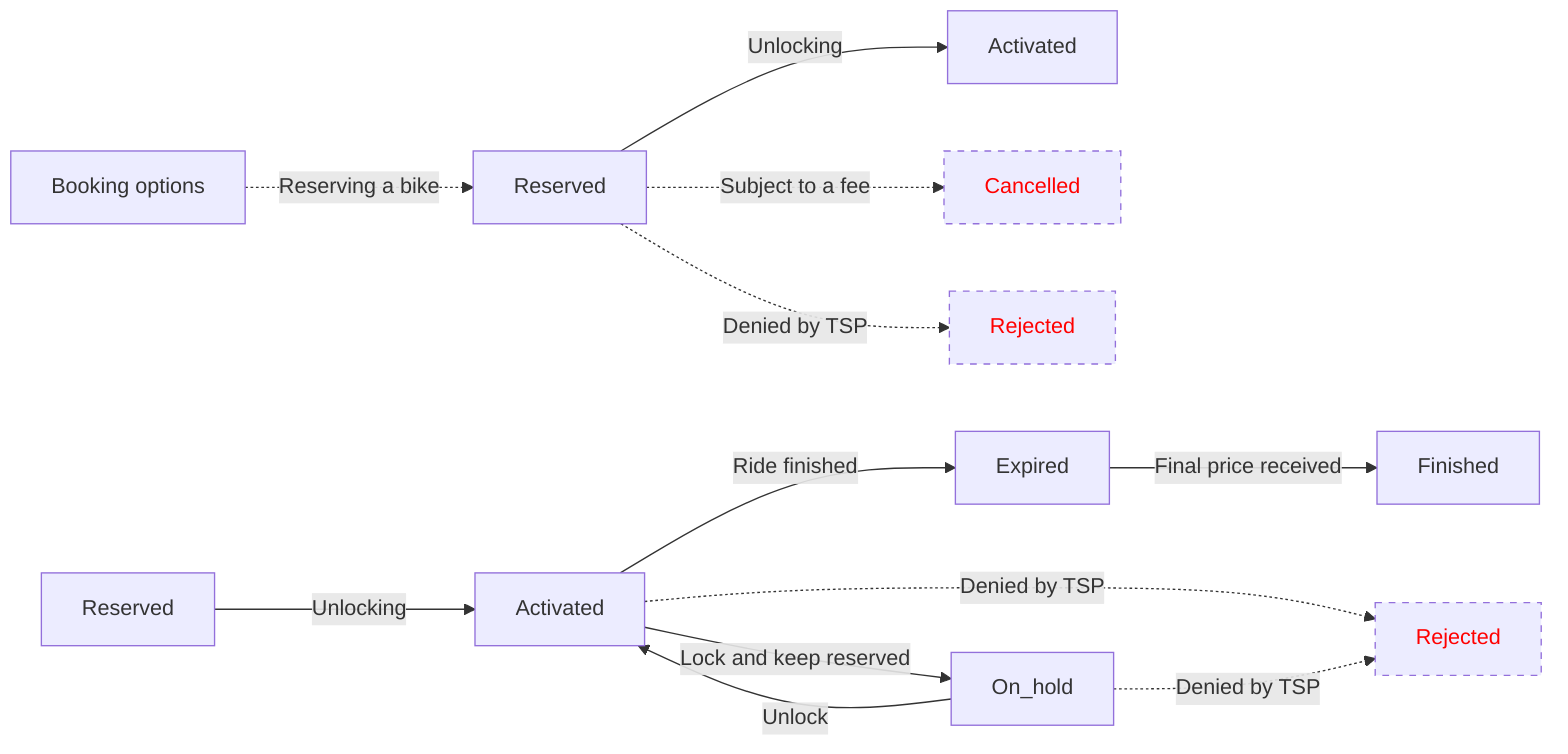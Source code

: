 graph LR
  %% MermaidJS workflow graph for Bike or E-bike TSP
  %% Use https://mermaid-js.github.io/mermaid-live-editor/ to edit
  Options[Booking options] -.->|Reserving a bike | Reserved
  Reserved -->|Unlocking| Activated2[Activated]
  Reserved -.->|Subject to a fee| Cancelled
  Reserved -.->|Denied by TSP| Rejected
  Reserved2[Reserved] -->|Unlocking| Activated
  Activated -->|Ride finished| Expired
  Activated -->|Lock and keep reserved| On_hold
  Expired -->|Final price received| Finished
  On_hold -->|Unlock| Activated
  Activated -.->|Denied by TSP| Rejected2[Rejected]
  On_hold -.->|Denied by TSP| Rejected2[Rejected]
  style Cancelled color:red,stroke-dasharray: 5, 5
  style Rejected color:red,stroke-dasharray: 5, 5
  style Rejected2 color:red,stroke-dasharray: 5, 5